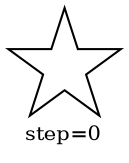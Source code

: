 digraph {
  graph  [labelloc=bottom,labeljust=left,fontsize="10",label="step=0"];
  "117" [shape=star,peripheries="1",label="",labelfontcolor=black,color=black];
}